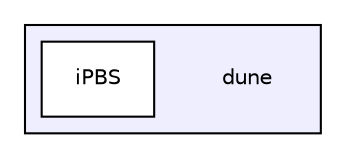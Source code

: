 digraph G {
  compound=true
  node [ fontsize="10", fontname="Helvetica"];
  edge [ labelfontsize="10", labelfontname="Helvetica"];
  subgraph clusterdir_2416f6c8cde057c07c0722f36585b511 {
    graph [ bgcolor="#eeeeff", pencolor="black", label="" URL="dir_2416f6c8cde057c07c0722f36585b511.html"];
    dir_2416f6c8cde057c07c0722f36585b511 [shape=plaintext label="dune"];
    dir_0dbbff93e70648692f3ed5a8a806c25e [shape=box label="iPBS" color="black" fillcolor="white" style="filled" URL="dir_0dbbff93e70648692f3ed5a8a806c25e.html"];
  }
}
